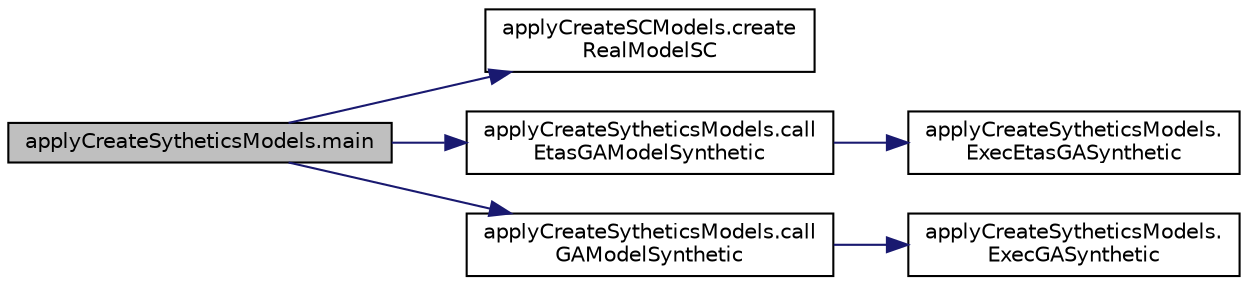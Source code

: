 digraph "applyCreateSytheticsModels.main"
{
  edge [fontname="Helvetica",fontsize="10",labelfontname="Helvetica",labelfontsize="10"];
  node [fontname="Helvetica",fontsize="10",shape=record];
  rankdir="LR";
  Node18 [label="applyCreateSytheticsModels.main",height=0.2,width=0.4,color="black", fillcolor="grey75", style="filled", fontcolor="black"];
  Node18 -> Node19 [color="midnightblue",fontsize="10",style="solid",fontname="Helvetica"];
  Node19 [label="applyCreateSCModels.create\lRealModelSC",height=0.2,width=0.4,color="black", fillcolor="white", style="filled",URL="$namespaceapply_create_s_c_models.html#ab9bac5d8263793efc4b8db3b957a2087"];
  Node18 -> Node20 [color="midnightblue",fontsize="10",style="solid",fontname="Helvetica"];
  Node20 [label="applyCreateSytheticsModels.call\lEtasGAModelSynthetic",height=0.2,width=0.4,color="black", fillcolor="white", style="filled",URL="$namespaceapply_create_sythetics_models.html#a8acd1a0f978e5461154f581eb9240d69"];
  Node20 -> Node21 [color="midnightblue",fontsize="10",style="solid",fontname="Helvetica"];
  Node21 [label="applyCreateSytheticsModels.\lExecEtasGASynthetic",height=0.2,width=0.4,color="black", fillcolor="white", style="filled",URL="$namespaceapply_create_sythetics_models.html#a1a1737fcb775e89cc32c84acc1c21136"];
  Node18 -> Node22 [color="midnightblue",fontsize="10",style="solid",fontname="Helvetica"];
  Node22 [label="applyCreateSytheticsModels.call\lGAModelSynthetic",height=0.2,width=0.4,color="black", fillcolor="white", style="filled",URL="$namespaceapply_create_sythetics_models.html#a2801683bfcf588f545592c33ed25e5a4"];
  Node22 -> Node23 [color="midnightblue",fontsize="10",style="solid",fontname="Helvetica"];
  Node23 [label="applyCreateSytheticsModels.\lExecGASynthetic",height=0.2,width=0.4,color="black", fillcolor="white", style="filled",URL="$namespaceapply_create_sythetics_models.html#a6bf131fedd356ab73e3ab5068c2b4f2c"];
}
